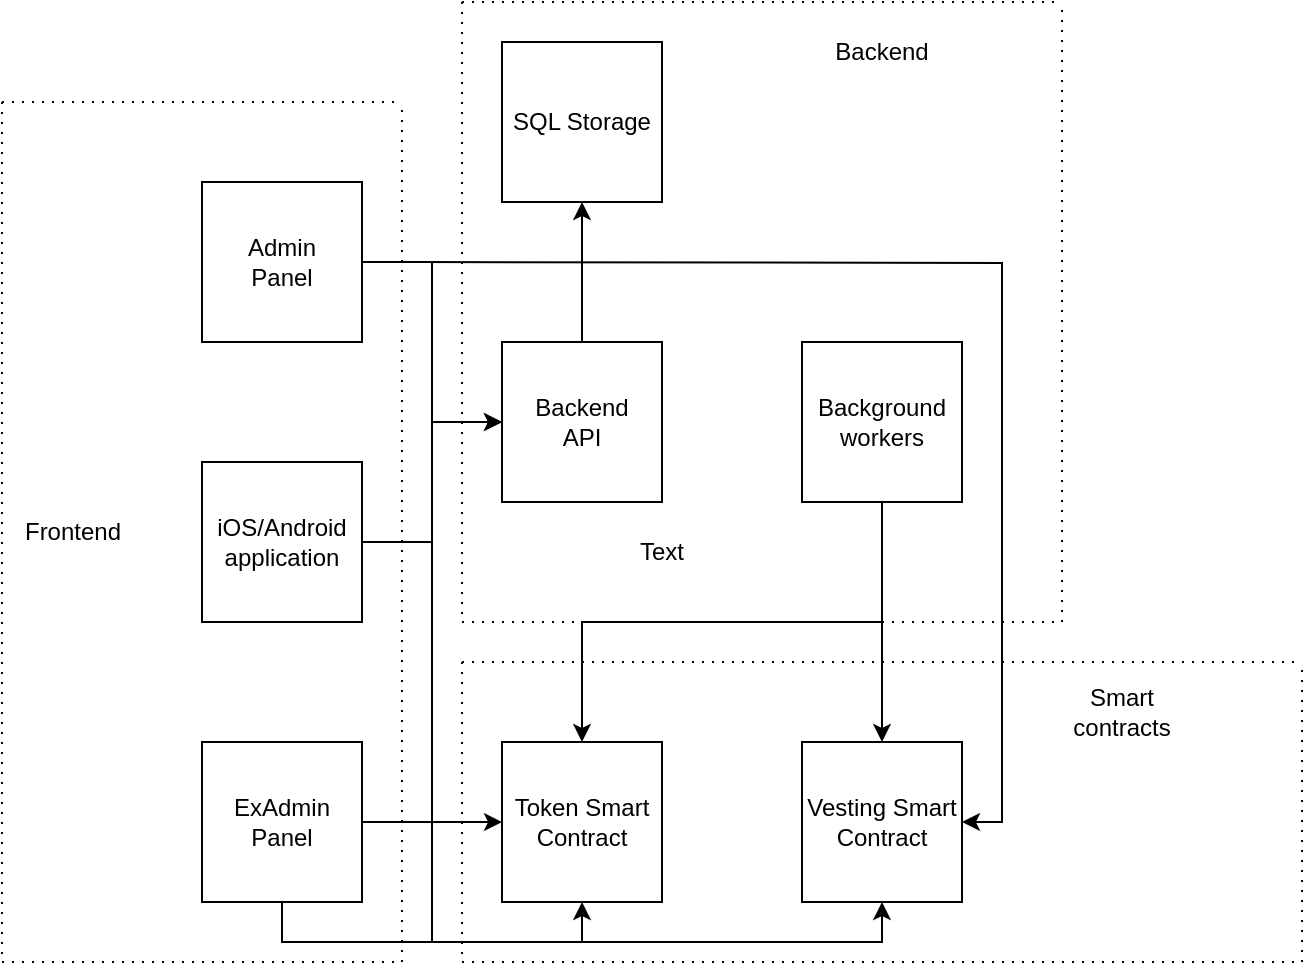 <mxfile version="24.2.1" type="github">
  <diagram name="Page-1" id="FRtGShZ57Fti__7gciMU">
    <mxGraphModel dx="1003" dy="670" grid="1" gridSize="10" guides="1" tooltips="1" connect="1" arrows="1" fold="1" page="1" pageScale="1" pageWidth="827" pageHeight="1169" math="0" shadow="0">
      <root>
        <mxCell id="0" />
        <mxCell id="1" parent="0" />
        <mxCell id="67tAdpOIN6ajgWWRxLX--10" style="edgeStyle=orthogonalEdgeStyle;rounded=0;orthogonalLoop=1;jettySize=auto;html=1;exitX=1;exitY=0.5;exitDx=0;exitDy=0;entryX=0;entryY=0.5;entryDx=0;entryDy=0;" edge="1" parent="1" source="67tAdpOIN6ajgWWRxLX--1" target="67tAdpOIN6ajgWWRxLX--2">
          <mxGeometry relative="1" as="geometry" />
        </mxCell>
        <mxCell id="67tAdpOIN6ajgWWRxLX--11" style="edgeStyle=orthogonalEdgeStyle;rounded=0;orthogonalLoop=1;jettySize=auto;html=1;exitX=1;exitY=0.5;exitDx=0;exitDy=0;entryX=0;entryY=0.5;entryDx=0;entryDy=0;" edge="1" parent="1" source="67tAdpOIN6ajgWWRxLX--1" target="67tAdpOIN6ajgWWRxLX--3">
          <mxGeometry relative="1" as="geometry" />
        </mxCell>
        <mxCell id="67tAdpOIN6ajgWWRxLX--1" value="iOS/Android&lt;div&gt;application&lt;/div&gt;" style="whiteSpace=wrap;html=1;aspect=fixed;" vertex="1" parent="1">
          <mxGeometry x="130" y="260" width="80" height="80" as="geometry" />
        </mxCell>
        <mxCell id="67tAdpOIN6ajgWWRxLX--17" style="edgeStyle=orthogonalEdgeStyle;rounded=0;orthogonalLoop=1;jettySize=auto;html=1;exitX=0.5;exitY=0;exitDx=0;exitDy=0;entryX=0.5;entryY=1;entryDx=0;entryDy=0;" edge="1" parent="1" source="67tAdpOIN6ajgWWRxLX--2" target="67tAdpOIN6ajgWWRxLX--16">
          <mxGeometry relative="1" as="geometry" />
        </mxCell>
        <mxCell id="67tAdpOIN6ajgWWRxLX--2" value="Backend&lt;div&gt;API&lt;/div&gt;" style="whiteSpace=wrap;html=1;aspect=fixed;" vertex="1" parent="1">
          <mxGeometry x="280" y="200" width="80" height="80" as="geometry" />
        </mxCell>
        <mxCell id="67tAdpOIN6ajgWWRxLX--3" value="Token Smart Contract" style="whiteSpace=wrap;html=1;aspect=fixed;" vertex="1" parent="1">
          <mxGeometry x="280" y="400" width="80" height="80" as="geometry" />
        </mxCell>
        <mxCell id="67tAdpOIN6ajgWWRxLX--12" style="edgeStyle=orthogonalEdgeStyle;rounded=0;orthogonalLoop=1;jettySize=auto;html=1;exitX=0.5;exitY=1;exitDx=0;exitDy=0;entryX=0.5;entryY=0;entryDx=0;entryDy=0;" edge="1" parent="1" source="67tAdpOIN6ajgWWRxLX--4" target="67tAdpOIN6ajgWWRxLX--3">
          <mxGeometry relative="1" as="geometry" />
        </mxCell>
        <mxCell id="67tAdpOIN6ajgWWRxLX--13" style="edgeStyle=orthogonalEdgeStyle;rounded=0;orthogonalLoop=1;jettySize=auto;html=1;exitX=0.5;exitY=1;exitDx=0;exitDy=0;entryX=0.5;entryY=0;entryDx=0;entryDy=0;" edge="1" parent="1" source="67tAdpOIN6ajgWWRxLX--4" target="67tAdpOIN6ajgWWRxLX--5">
          <mxGeometry relative="1" as="geometry" />
        </mxCell>
        <mxCell id="67tAdpOIN6ajgWWRxLX--4" value="Background&lt;div&gt;workers&lt;/div&gt;" style="whiteSpace=wrap;html=1;aspect=fixed;" vertex="1" parent="1">
          <mxGeometry x="430" y="200" width="80" height="80" as="geometry" />
        </mxCell>
        <mxCell id="67tAdpOIN6ajgWWRxLX--5" value="Vesting Smart&lt;div&gt;Contract&lt;/div&gt;" style="whiteSpace=wrap;html=1;aspect=fixed;" vertex="1" parent="1">
          <mxGeometry x="430" y="400" width="80" height="80" as="geometry" />
        </mxCell>
        <mxCell id="67tAdpOIN6ajgWWRxLX--14" style="edgeStyle=orthogonalEdgeStyle;rounded=0;orthogonalLoop=1;jettySize=auto;html=1;entryX=0;entryY=0.5;entryDx=0;entryDy=0;" edge="1" parent="1" source="67tAdpOIN6ajgWWRxLX--6" target="67tAdpOIN6ajgWWRxLX--2">
          <mxGeometry relative="1" as="geometry" />
        </mxCell>
        <mxCell id="67tAdpOIN6ajgWWRxLX--15" style="edgeStyle=orthogonalEdgeStyle;rounded=0;orthogonalLoop=1;jettySize=auto;html=1;exitX=1;exitY=0.5;exitDx=0;exitDy=0;entryX=1;entryY=0.5;entryDx=0;entryDy=0;" edge="1" parent="1" target="67tAdpOIN6ajgWWRxLX--5">
          <mxGeometry relative="1" as="geometry">
            <mxPoint x="240" y="160" as="sourcePoint" />
            <mxPoint x="510" y="360" as="targetPoint" />
          </mxGeometry>
        </mxCell>
        <mxCell id="67tAdpOIN6ajgWWRxLX--6" value="Admin&lt;div&gt;Panel&lt;/div&gt;" style="whiteSpace=wrap;html=1;aspect=fixed;" vertex="1" parent="1">
          <mxGeometry x="130" y="120" width="80" height="80" as="geometry" />
        </mxCell>
        <mxCell id="67tAdpOIN6ajgWWRxLX--8" style="edgeStyle=orthogonalEdgeStyle;rounded=0;orthogonalLoop=1;jettySize=auto;html=1;entryX=0.5;entryY=1;entryDx=0;entryDy=0;" edge="1" parent="1" source="67tAdpOIN6ajgWWRxLX--7" target="67tAdpOIN6ajgWWRxLX--3">
          <mxGeometry relative="1" as="geometry" />
        </mxCell>
        <mxCell id="67tAdpOIN6ajgWWRxLX--29" style="edgeStyle=orthogonalEdgeStyle;rounded=0;orthogonalLoop=1;jettySize=auto;html=1;exitX=0.5;exitY=1;exitDx=0;exitDy=0;entryX=0.5;entryY=1;entryDx=0;entryDy=0;" edge="1" parent="1" source="67tAdpOIN6ajgWWRxLX--7" target="67tAdpOIN6ajgWWRxLX--5">
          <mxGeometry relative="1" as="geometry" />
        </mxCell>
        <mxCell id="67tAdpOIN6ajgWWRxLX--7" value="ExAdmin&lt;div&gt;Panel&lt;/div&gt;" style="whiteSpace=wrap;html=1;aspect=fixed;" vertex="1" parent="1">
          <mxGeometry x="130" y="400" width="80" height="80" as="geometry" />
        </mxCell>
        <mxCell id="67tAdpOIN6ajgWWRxLX--16" value="SQL Storage" style="whiteSpace=wrap;html=1;aspect=fixed;" vertex="1" parent="1">
          <mxGeometry x="280" y="50" width="80" height="80" as="geometry" />
        </mxCell>
        <mxCell id="67tAdpOIN6ajgWWRxLX--19" value="" style="swimlane;startSize=0;dashed=1;dashPattern=1 4;" vertex="1" parent="1">
          <mxGeometry x="30" y="80" width="200" height="430" as="geometry" />
        </mxCell>
        <mxCell id="67tAdpOIN6ajgWWRxLX--21" value="Frontend" style="text;html=1;align=center;verticalAlign=middle;resizable=0;points=[];autosize=1;strokeColor=none;fillColor=none;" vertex="1" parent="67tAdpOIN6ajgWWRxLX--19">
          <mxGeometry y="200" width="70" height="30" as="geometry" />
        </mxCell>
        <mxCell id="67tAdpOIN6ajgWWRxLX--20" value="Text" style="text;html=1;align=center;verticalAlign=middle;whiteSpace=wrap;rounded=0;" vertex="1" parent="1">
          <mxGeometry x="330" y="290" width="60" height="30" as="geometry" />
        </mxCell>
        <mxCell id="67tAdpOIN6ajgWWRxLX--23" value="" style="swimlane;startSize=0;dashed=1;dashPattern=1 4;" vertex="1" parent="1">
          <mxGeometry x="260" y="30" width="300" height="310" as="geometry" />
        </mxCell>
        <mxCell id="67tAdpOIN6ajgWWRxLX--24" value="Backend" style="text;html=1;align=center;verticalAlign=middle;whiteSpace=wrap;rounded=0;" vertex="1" parent="67tAdpOIN6ajgWWRxLX--23">
          <mxGeometry x="180" y="10" width="60" height="30" as="geometry" />
        </mxCell>
        <mxCell id="67tAdpOIN6ajgWWRxLX--28" value="" style="swimlane;startSize=0;dashed=1;dashPattern=1 4;" vertex="1" parent="1">
          <mxGeometry x="260" y="360" width="420" height="150" as="geometry" />
        </mxCell>
        <mxCell id="67tAdpOIN6ajgWWRxLX--30" value="Smart contracts" style="text;html=1;align=center;verticalAlign=middle;whiteSpace=wrap;rounded=0;" vertex="1" parent="67tAdpOIN6ajgWWRxLX--28">
          <mxGeometry x="300" y="10" width="60" height="30" as="geometry" />
        </mxCell>
      </root>
    </mxGraphModel>
  </diagram>
</mxfile>
